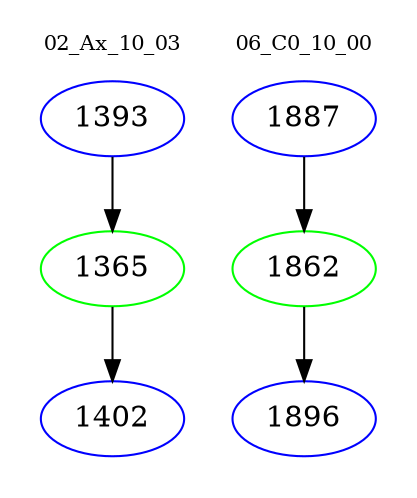 digraph{
subgraph cluster_0 {
color = white
label = "02_Ax_10_03";
fontsize=10;
T0_1393 [label="1393", color="blue"]
T0_1393 -> T0_1365 [color="black"]
T0_1365 [label="1365", color="green"]
T0_1365 -> T0_1402 [color="black"]
T0_1402 [label="1402", color="blue"]
}
subgraph cluster_1 {
color = white
label = "06_C0_10_00";
fontsize=10;
T1_1887 [label="1887", color="blue"]
T1_1887 -> T1_1862 [color="black"]
T1_1862 [label="1862", color="green"]
T1_1862 -> T1_1896 [color="black"]
T1_1896 [label="1896", color="blue"]
}
}
